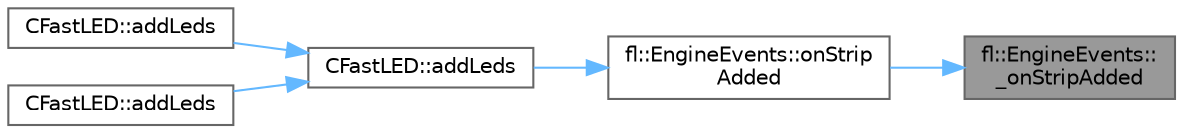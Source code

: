digraph "fl::EngineEvents::_onStripAdded"
{
 // INTERACTIVE_SVG=YES
 // LATEX_PDF_SIZE
  bgcolor="transparent";
  edge [fontname=Helvetica,fontsize=10,labelfontname=Helvetica,labelfontsize=10];
  node [fontname=Helvetica,fontsize=10,shape=box,height=0.2,width=0.4];
  rankdir="RL";
  Node1 [id="Node000001",label="fl::EngineEvents::\l_onStripAdded",height=0.2,width=0.4,color="gray40", fillcolor="grey60", style="filled", fontcolor="black",tooltip=" "];
  Node1 -> Node2 [id="edge1_Node000001_Node000002",dir="back",color="steelblue1",style="solid",tooltip=" "];
  Node2 [id="Node000002",label="fl::EngineEvents::onStrip\lAdded",height=0.2,width=0.4,color="grey40", fillcolor="white", style="filled",URL="$de/dca/classfl_1_1_engine_events_a8ec266f9f7b35b9174d331cb6c338d80.html#a8ec266f9f7b35b9174d331cb6c338d80",tooltip=" "];
  Node2 -> Node3 [id="edge2_Node000002_Node000003",dir="back",color="steelblue1",style="solid",tooltip=" "];
  Node3 [id="Node000003",label="CFastLED::addLeds",height=0.2,width=0.4,color="grey40", fillcolor="white", style="filled",URL="$dd/dbb/class_c_fast_l_e_d_afd7928d822589740af6e23b2d510cf3f.html#afd7928d822589740af6e23b2d510cf3f",tooltip="Add a CLEDController instance to the world."];
  Node3 -> Node4 [id="edge3_Node000003_Node000004",dir="back",color="steelblue1",style="solid",tooltip=" "];
  Node4 [id="Node000004",label="CFastLED::addLeds",height=0.2,width=0.4,color="grey40", fillcolor="white", style="filled",URL="$dd/dbb/class_c_fast_l_e_d_aeffbd36cb0acc8be314b72d6b2272ce3.html#aeffbd36cb0acc8be314b72d6b2272ce3",tooltip=" "];
  Node3 -> Node5 [id="edge4_Node000003_Node000005",dir="back",color="steelblue1",style="solid",tooltip=" "];
  Node5 [id="Node000005",label="CFastLED::addLeds",height=0.2,width=0.4,color="grey40", fillcolor="white", style="filled",URL="$dd/dbb/class_c_fast_l_e_d_a6c5edd63655c225b62ae35897c6e6602.html#a6c5edd63655c225b62ae35897c6e6602",tooltip="Add an SPI based CLEDController instance to the world."];
}
